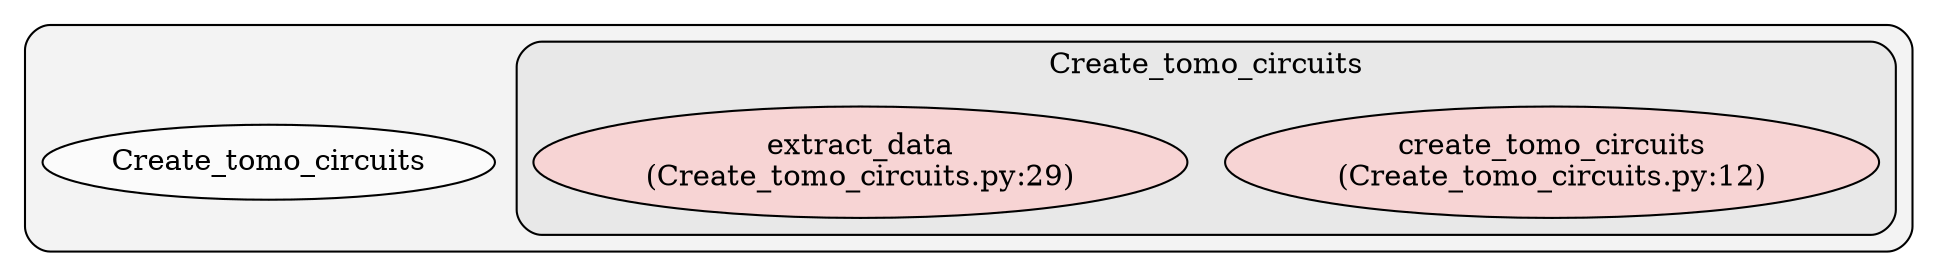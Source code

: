digraph G {
    graph [rankdir=TB, clusterrank="local"];
    subgraph cluster_G {

        graph [style="filled,rounded",fillcolor="#80808018", label=""];
        Create_tomo_circuits [label="Create_tomo_circuits", style="filled", fillcolor="#ffffffb2", fontcolor="#000000", group="0"];
        subgraph cluster_Create_tomo_circuits {

            graph [style="filled,rounded",fillcolor="#80808018", label="Create_tomo_circuits"];
            Create_tomo_circuits__create_tomo_circuits [label="create_tomo_circuits\n(Create_tomo_circuits.py:12)", style="filled", fillcolor="#feccccb2", fontcolor="#000000", group="0"];
        }
        subgraph cluster_Create_tomo_circuits {

            graph [style="filled,rounded",fillcolor="#80808018", label="Create_tomo_circuits"];
            Create_tomo_circuits__extract_data [label="extract_data\n(Create_tomo_circuits.py:29)", style="filled", fillcolor="#feccccb2", fontcolor="#000000", group="0"];
        }
    }
    }
